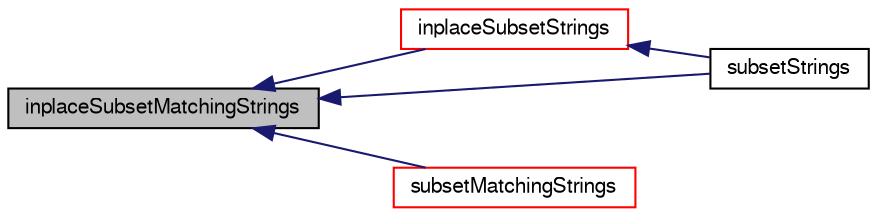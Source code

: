 digraph "inplaceSubsetMatchingStrings"
{
  bgcolor="transparent";
  edge [fontname="FreeSans",fontsize="10",labelfontname="FreeSans",labelfontsize="10"];
  node [fontname="FreeSans",fontsize="10",shape=record];
  rankdir="LR";
  Node126611 [label="inplaceSubsetMatchingStrings",height=0.2,width=0.4,color="black", fillcolor="grey75", style="filled", fontcolor="black"];
  Node126611 -> Node126612 [dir="back",color="midnightblue",fontsize="10",style="solid",fontname="FreeSans"];
  Node126612 [label="inplaceSubsetStrings",height=0.2,width=0.4,color="red",URL="$a21124.html#a06c755c34060fe2d6a908173e4b9df79",tooltip="Inplace extract elements of StringList when regular expression matches. "];
  Node126612 -> Node126613 [dir="back",color="midnightblue",fontsize="10",style="solid",fontname="FreeSans"];
  Node126613 [label="subsetStrings",height=0.2,width=0.4,color="black",URL="$a21124.html#a9a1aab6f0323df56b0de6604235e7536",tooltip="Extract elements of StringList when regular expression matches. "];
  Node126611 -> Node126615 [dir="back",color="midnightblue",fontsize="10",style="solid",fontname="FreeSans"];
  Node126615 [label="subsetMatchingStrings",height=0.2,width=0.4,color="red",URL="$a21124.html#a4bc482f054b2f98d550002d8bf1856ea",tooltip="Extract elements of StringList when regular expression matches. "];
  Node126611 -> Node126613 [dir="back",color="midnightblue",fontsize="10",style="solid",fontname="FreeSans"];
}
